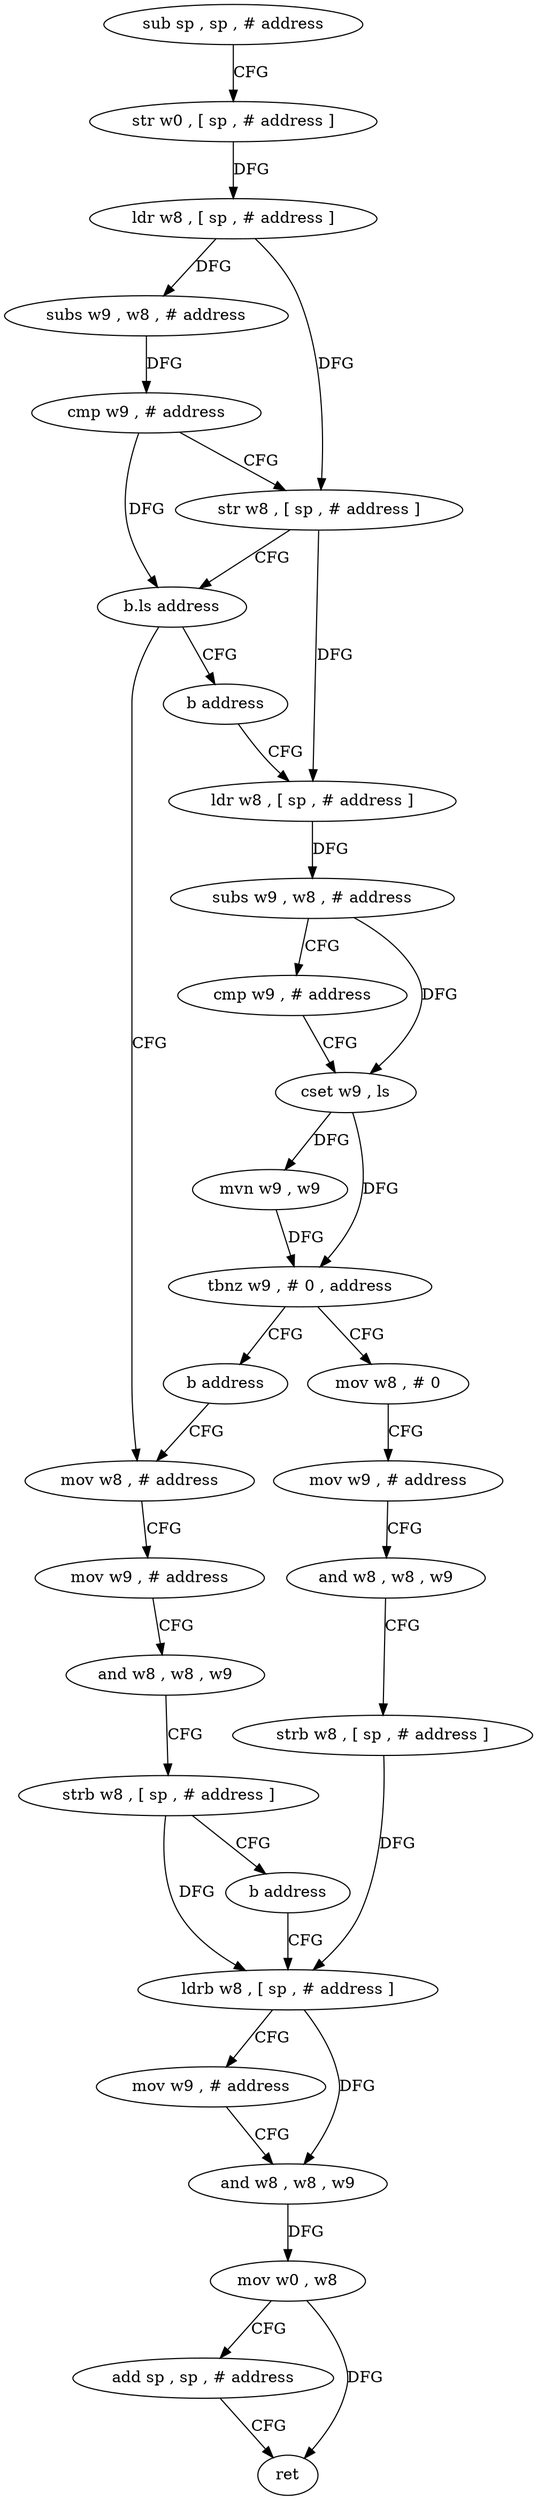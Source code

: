 digraph "func" {
"4243664" [label = "sub sp , sp , # address" ]
"4243668" [label = "str w0 , [ sp , # address ]" ]
"4243672" [label = "ldr w8 , [ sp , # address ]" ]
"4243676" [label = "subs w9 , w8 , # address" ]
"4243680" [label = "cmp w9 , # address" ]
"4243684" [label = "str w8 , [ sp , # address ]" ]
"4243688" [label = "b.ls address" ]
"4243724" [label = "mov w8 , # address" ]
"4243692" [label = "b address" ]
"4243728" [label = "mov w9 , # address" ]
"4243732" [label = "and w8 , w8 , w9" ]
"4243736" [label = "strb w8 , [ sp , # address ]" ]
"4243740" [label = "b address" ]
"4243760" [label = "ldrb w8 , [ sp , # address ]" ]
"4243696" [label = "ldr w8 , [ sp , # address ]" ]
"4243764" [label = "mov w9 , # address" ]
"4243768" [label = "and w8 , w8 , w9" ]
"4243772" [label = "mov w0 , w8" ]
"4243776" [label = "add sp , sp , # address" ]
"4243780" [label = "ret" ]
"4243700" [label = "subs w9 , w8 , # address" ]
"4243704" [label = "cmp w9 , # address" ]
"4243708" [label = "cset w9 , ls" ]
"4243712" [label = "mvn w9 , w9" ]
"4243716" [label = "tbnz w9 , # 0 , address" ]
"4243744" [label = "mov w8 , # 0" ]
"4243720" [label = "b address" ]
"4243748" [label = "mov w9 , # address" ]
"4243752" [label = "and w8 , w8 , w9" ]
"4243756" [label = "strb w8 , [ sp , # address ]" ]
"4243664" -> "4243668" [ label = "CFG" ]
"4243668" -> "4243672" [ label = "DFG" ]
"4243672" -> "4243676" [ label = "DFG" ]
"4243672" -> "4243684" [ label = "DFG" ]
"4243676" -> "4243680" [ label = "DFG" ]
"4243680" -> "4243684" [ label = "CFG" ]
"4243680" -> "4243688" [ label = "DFG" ]
"4243684" -> "4243688" [ label = "CFG" ]
"4243684" -> "4243696" [ label = "DFG" ]
"4243688" -> "4243724" [ label = "CFG" ]
"4243688" -> "4243692" [ label = "CFG" ]
"4243724" -> "4243728" [ label = "CFG" ]
"4243692" -> "4243696" [ label = "CFG" ]
"4243728" -> "4243732" [ label = "CFG" ]
"4243732" -> "4243736" [ label = "CFG" ]
"4243736" -> "4243740" [ label = "CFG" ]
"4243736" -> "4243760" [ label = "DFG" ]
"4243740" -> "4243760" [ label = "CFG" ]
"4243760" -> "4243764" [ label = "CFG" ]
"4243760" -> "4243768" [ label = "DFG" ]
"4243696" -> "4243700" [ label = "DFG" ]
"4243764" -> "4243768" [ label = "CFG" ]
"4243768" -> "4243772" [ label = "DFG" ]
"4243772" -> "4243776" [ label = "CFG" ]
"4243772" -> "4243780" [ label = "DFG" ]
"4243776" -> "4243780" [ label = "CFG" ]
"4243700" -> "4243704" [ label = "CFG" ]
"4243700" -> "4243708" [ label = "DFG" ]
"4243704" -> "4243708" [ label = "CFG" ]
"4243708" -> "4243712" [ label = "DFG" ]
"4243708" -> "4243716" [ label = "DFG" ]
"4243712" -> "4243716" [ label = "DFG" ]
"4243716" -> "4243744" [ label = "CFG" ]
"4243716" -> "4243720" [ label = "CFG" ]
"4243744" -> "4243748" [ label = "CFG" ]
"4243720" -> "4243724" [ label = "CFG" ]
"4243748" -> "4243752" [ label = "CFG" ]
"4243752" -> "4243756" [ label = "CFG" ]
"4243756" -> "4243760" [ label = "DFG" ]
}
